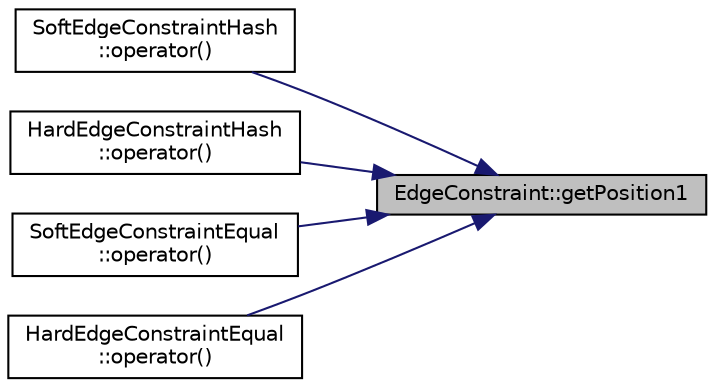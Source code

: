 digraph "EdgeConstraint::getPosition1"
{
 // INTERACTIVE_SVG=YES
 // LATEX_PDF_SIZE
  edge [fontname="Helvetica",fontsize="10",labelfontname="Helvetica",labelfontsize="10"];
  node [fontname="Helvetica",fontsize="10",shape=record];
  rankdir="RL";
  Node1 [label="EdgeConstraint::getPosition1",height=0.2,width=0.4,color="black", fillcolor="grey75", style="filled", fontcolor="black",tooltip=" "];
  Node1 -> Node2 [dir="back",color="midnightblue",fontsize="10",style="solid",fontname="Helvetica"];
  Node2 [label="SoftEdgeConstraintHash\l::operator()",height=0.2,width=0.4,color="black", fillcolor="white", style="filled",URL="$structSoftEdgeConstraintHash.html#a291c5f174c730e4691ba53fea16b350f",tooltip=" "];
  Node1 -> Node3 [dir="back",color="midnightblue",fontsize="10",style="solid",fontname="Helvetica"];
  Node3 [label="HardEdgeConstraintHash\l::operator()",height=0.2,width=0.4,color="black", fillcolor="white", style="filled",URL="$structHardEdgeConstraintHash.html#adb69e40ffe269128d15111d65f882e51",tooltip=" "];
  Node1 -> Node4 [dir="back",color="midnightblue",fontsize="10",style="solid",fontname="Helvetica"];
  Node4 [label="SoftEdgeConstraintEqual\l::operator()",height=0.2,width=0.4,color="black", fillcolor="white", style="filled",URL="$structSoftEdgeConstraintEqual.html#aeea861971adf29b17db59f090463e680",tooltip=" "];
  Node1 -> Node5 [dir="back",color="midnightblue",fontsize="10",style="solid",fontname="Helvetica"];
  Node5 [label="HardEdgeConstraintEqual\l::operator()",height=0.2,width=0.4,color="black", fillcolor="white", style="filled",URL="$structHardEdgeConstraintEqual.html#a4c93a140a6c125eed5912fa048f2af77",tooltip=" "];
}
